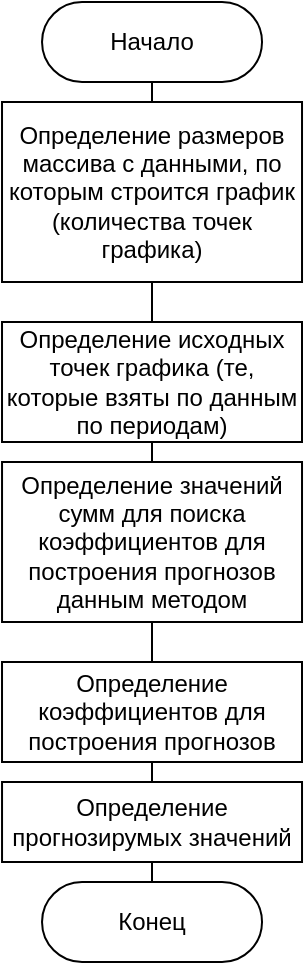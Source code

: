 <mxfile version="12.4.2" type="device" pages="1"><diagram id="be9OYtSnKyYI49UmVUTB" name="Page-1"><mxGraphModel dx="610" dy="836" grid="1" gridSize="10" guides="1" tooltips="1" connect="1" arrows="1" fold="1" page="1" pageScale="1" pageWidth="827" pageHeight="1169" math="0" shadow="0"><root><mxCell id="0"/><mxCell id="1" parent="0"/><mxCell id="MiiH8tFxxQEkkxLH4dBQ-1" style="edgeStyle=orthogonalEdgeStyle;rounded=0;orthogonalLoop=1;jettySize=auto;html=1;exitX=0.5;exitY=1;exitDx=0;exitDy=0;entryX=0.5;entryY=0;entryDx=0;entryDy=0;endArrow=none;endFill=0;" edge="1" parent="1" source="MiiH8tFxxQEkkxLH4dBQ-2" target="MiiH8tFxxQEkkxLH4dBQ-4"><mxGeometry relative="1" as="geometry"/></mxCell><mxCell id="MiiH8tFxxQEkkxLH4dBQ-2" value="Начало" style="rounded=1;whiteSpace=wrap;html=1;arcSize=50;" vertex="1" parent="1"><mxGeometry x="320.01" y="20" width="110" height="40" as="geometry"/></mxCell><mxCell id="MiiH8tFxxQEkkxLH4dBQ-3" style="edgeStyle=orthogonalEdgeStyle;rounded=0;orthogonalLoop=1;jettySize=auto;html=1;exitX=0.5;exitY=1;exitDx=0;exitDy=0;entryX=0.5;entryY=0;entryDx=0;entryDy=0;endArrow=none;endFill=0;" edge="1" parent="1" source="MiiH8tFxxQEkkxLH4dBQ-4" target="MiiH8tFxxQEkkxLH4dBQ-6"><mxGeometry relative="1" as="geometry"/></mxCell><mxCell id="MiiH8tFxxQEkkxLH4dBQ-4" value="&lt;span style=&quot;white-space: normal&quot;&gt;Определение размеров массива с данными, по которым строится график (количества точек графика)&lt;/span&gt;" style="rounded=0;whiteSpace=wrap;html=1;" vertex="1" parent="1"><mxGeometry x="300.01" y="70" width="150" height="90" as="geometry"/></mxCell><mxCell id="MiiH8tFxxQEkkxLH4dBQ-5" style="edgeStyle=orthogonalEdgeStyle;rounded=0;orthogonalLoop=1;jettySize=auto;html=1;exitX=0.5;exitY=1;exitDx=0;exitDy=0;entryX=0.5;entryY=0;entryDx=0;entryDy=0;endArrow=none;endFill=0;" edge="1" parent="1" source="MiiH8tFxxQEkkxLH4dBQ-6" target="MiiH8tFxxQEkkxLH4dBQ-8"><mxGeometry relative="1" as="geometry"/></mxCell><mxCell id="MiiH8tFxxQEkkxLH4dBQ-6" value="&lt;span style=&quot;white-space: normal&quot;&gt;Определение исходных точек графика (те, которые взяты по данным по периодам)&lt;/span&gt;" style="rounded=0;whiteSpace=wrap;html=1;" vertex="1" parent="1"><mxGeometry x="300.01" y="180" width="149.99" height="60" as="geometry"/></mxCell><mxCell id="MiiH8tFxxQEkkxLH4dBQ-17" style="edgeStyle=orthogonalEdgeStyle;rounded=0;orthogonalLoop=1;jettySize=auto;html=1;exitX=0.5;exitY=1;exitDx=0;exitDy=0;entryX=0.5;entryY=0;entryDx=0;entryDy=0;endArrow=none;endFill=0;" edge="1" parent="1" source="MiiH8tFxxQEkkxLH4dBQ-8" target="MiiH8tFxxQEkkxLH4dBQ-15"><mxGeometry relative="1" as="geometry"/></mxCell><mxCell id="MiiH8tFxxQEkkxLH4dBQ-8" value="Определение значений сумм для поиска коэффициентов для построения прогнозов данным методом" style="rounded=0;whiteSpace=wrap;html=1;" vertex="1" parent="1"><mxGeometry x="300.02" y="250" width="149.99" height="80" as="geometry"/></mxCell><mxCell id="MiiH8tFxxQEkkxLH4dBQ-13" value="Конец" style="rounded=1;whiteSpace=wrap;html=1;arcSize=50;" vertex="1" parent="1"><mxGeometry x="320.01" y="460" width="110" height="40" as="geometry"/></mxCell><mxCell id="MiiH8tFxxQEkkxLH4dBQ-18" style="edgeStyle=orthogonalEdgeStyle;rounded=0;orthogonalLoop=1;jettySize=auto;html=1;exitX=0.5;exitY=1;exitDx=0;exitDy=0;entryX=0.5;entryY=0;entryDx=0;entryDy=0;endArrow=none;endFill=0;" edge="1" parent="1" source="MiiH8tFxxQEkkxLH4dBQ-15" target="MiiH8tFxxQEkkxLH4dBQ-16"><mxGeometry relative="1" as="geometry"/></mxCell><mxCell id="MiiH8tFxxQEkkxLH4dBQ-15" value="&lt;span style=&quot;white-space: normal&quot;&gt;Определение коэффициентов для построения прогнозов&lt;/span&gt;" style="rounded=0;whiteSpace=wrap;html=1;" vertex="1" parent="1"><mxGeometry x="300.01" y="350" width="149.99" height="50" as="geometry"/></mxCell><mxCell id="MiiH8tFxxQEkkxLH4dBQ-19" style="edgeStyle=orthogonalEdgeStyle;rounded=0;orthogonalLoop=1;jettySize=auto;html=1;exitX=0.5;exitY=1;exitDx=0;exitDy=0;entryX=0.5;entryY=0;entryDx=0;entryDy=0;endArrow=none;endFill=0;" edge="1" parent="1" source="MiiH8tFxxQEkkxLH4dBQ-16" target="MiiH8tFxxQEkkxLH4dBQ-13"><mxGeometry relative="1" as="geometry"/></mxCell><mxCell id="MiiH8tFxxQEkkxLH4dBQ-16" value="Определение прогнозирумых значений" style="rounded=0;whiteSpace=wrap;html=1;" vertex="1" parent="1"><mxGeometry x="300.02" y="410" width="149.99" height="40" as="geometry"/></mxCell></root></mxGraphModel></diagram></mxfile>